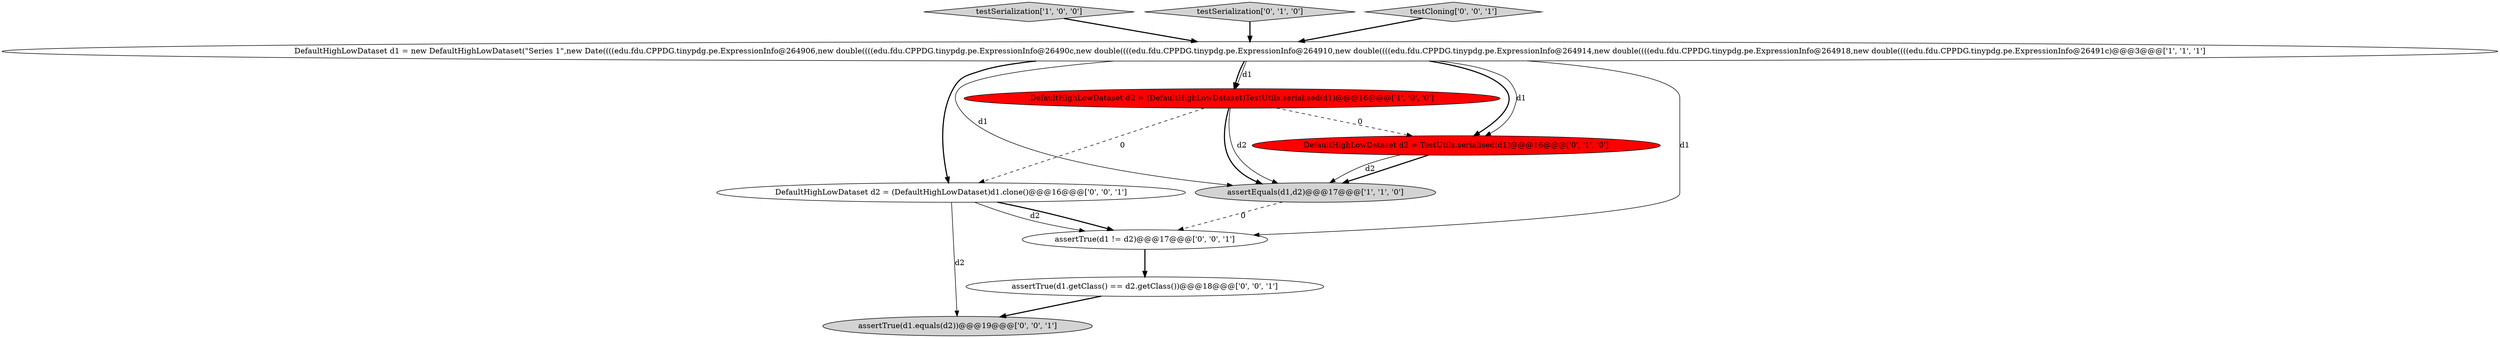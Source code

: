 digraph {
2 [style = filled, label = "assertEquals(d1,d2)@@@17@@@['1', '1', '0']", fillcolor = lightgray, shape = ellipse image = "AAA0AAABBB1BBB"];
1 [style = filled, label = "testSerialization['1', '0', '0']", fillcolor = lightgray, shape = diamond image = "AAA0AAABBB1BBB"];
10 [style = filled, label = "assertTrue(d1 != d2)@@@17@@@['0', '0', '1']", fillcolor = white, shape = ellipse image = "AAA0AAABBB3BBB"];
3 [style = filled, label = "DefaultHighLowDataset d1 = new DefaultHighLowDataset(\"Series 1\",new Date((((edu.fdu.CPPDG.tinypdg.pe.ExpressionInfo@264906,new double((((edu.fdu.CPPDG.tinypdg.pe.ExpressionInfo@26490c,new double((((edu.fdu.CPPDG.tinypdg.pe.ExpressionInfo@264910,new double((((edu.fdu.CPPDG.tinypdg.pe.ExpressionInfo@264914,new double((((edu.fdu.CPPDG.tinypdg.pe.ExpressionInfo@264918,new double((((edu.fdu.CPPDG.tinypdg.pe.ExpressionInfo@26491c)@@@3@@@['1', '1', '1']", fillcolor = white, shape = ellipse image = "AAA0AAABBB1BBB"];
0 [style = filled, label = "DefaultHighLowDataset d2 = (DefaultHighLowDataset)TestUtils.serialised(d1)@@@16@@@['1', '0', '0']", fillcolor = red, shape = ellipse image = "AAA1AAABBB1BBB"];
5 [style = filled, label = "testSerialization['0', '1', '0']", fillcolor = lightgray, shape = diamond image = "AAA0AAABBB2BBB"];
4 [style = filled, label = "DefaultHighLowDataset d2 = TestUtils.serialised(d1)@@@16@@@['0', '1', '0']", fillcolor = red, shape = ellipse image = "AAA1AAABBB2BBB"];
7 [style = filled, label = "DefaultHighLowDataset d2 = (DefaultHighLowDataset)d1.clone()@@@16@@@['0', '0', '1']", fillcolor = white, shape = ellipse image = "AAA0AAABBB3BBB"];
6 [style = filled, label = "assertTrue(d1.getClass() == d2.getClass())@@@18@@@['0', '0', '1']", fillcolor = white, shape = ellipse image = "AAA0AAABBB3BBB"];
9 [style = filled, label = "assertTrue(d1.equals(d2))@@@19@@@['0', '0', '1']", fillcolor = lightgray, shape = ellipse image = "AAA0AAABBB3BBB"];
8 [style = filled, label = "testCloning['0', '0', '1']", fillcolor = lightgray, shape = diamond image = "AAA0AAABBB3BBB"];
5->3 [style = bold, label=""];
3->2 [style = solid, label="d1"];
0->2 [style = solid, label="d2"];
7->10 [style = bold, label=""];
0->2 [style = bold, label=""];
8->3 [style = bold, label=""];
1->3 [style = bold, label=""];
0->4 [style = dashed, label="0"];
4->2 [style = bold, label=""];
3->4 [style = bold, label=""];
7->10 [style = solid, label="d2"];
10->6 [style = bold, label=""];
3->0 [style = bold, label=""];
4->2 [style = solid, label="d2"];
3->4 [style = solid, label="d1"];
2->10 [style = dashed, label="0"];
3->10 [style = solid, label="d1"];
3->7 [style = bold, label=""];
7->9 [style = solid, label="d2"];
3->0 [style = solid, label="d1"];
6->9 [style = bold, label=""];
0->7 [style = dashed, label="0"];
}
